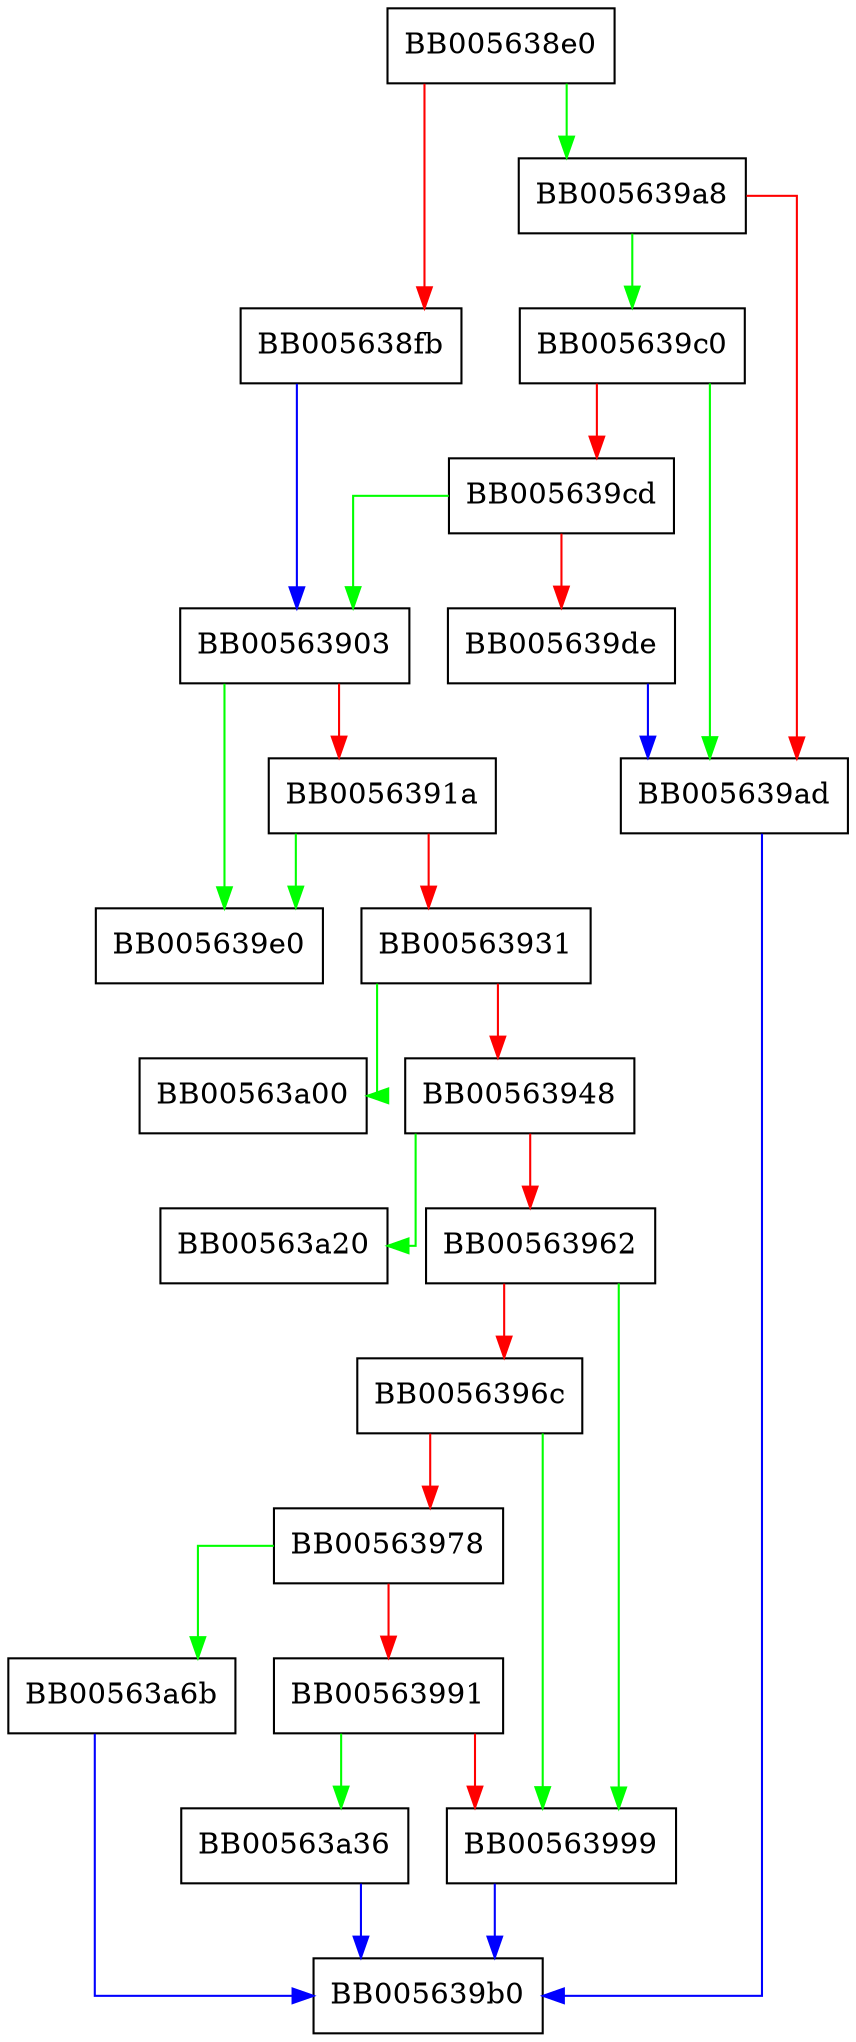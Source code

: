 digraph ossl_cms_env_asn1_ctrl {
  node [shape="box"];
  graph [splines=ortho];
  BB005638e0 -> BB005639a8 [color="green"];
  BB005638e0 -> BB005638fb [color="red"];
  BB005638fb -> BB00563903 [color="blue"];
  BB00563903 -> BB005639e0 [color="green"];
  BB00563903 -> BB0056391a [color="red"];
  BB0056391a -> BB005639e0 [color="green"];
  BB0056391a -> BB00563931 [color="red"];
  BB00563931 -> BB00563a00 [color="green"];
  BB00563931 -> BB00563948 [color="red"];
  BB00563948 -> BB00563a20 [color="green"];
  BB00563948 -> BB00563962 [color="red"];
  BB00563962 -> BB00563999 [color="green"];
  BB00563962 -> BB0056396c [color="red"];
  BB0056396c -> BB00563999 [color="green"];
  BB0056396c -> BB00563978 [color="red"];
  BB00563978 -> BB00563a6b [color="green"];
  BB00563978 -> BB00563991 [color="red"];
  BB00563991 -> BB00563a36 [color="green"];
  BB00563991 -> BB00563999 [color="red"];
  BB00563999 -> BB005639b0 [color="blue"];
  BB005639a8 -> BB005639c0 [color="green"];
  BB005639a8 -> BB005639ad [color="red"];
  BB005639ad -> BB005639b0 [color="blue"];
  BB005639c0 -> BB005639ad [color="green"];
  BB005639c0 -> BB005639cd [color="red"];
  BB005639cd -> BB00563903 [color="green"];
  BB005639cd -> BB005639de [color="red"];
  BB005639de -> BB005639ad [color="blue"];
  BB00563a36 -> BB005639b0 [color="blue"];
  BB00563a6b -> BB005639b0 [color="blue"];
}